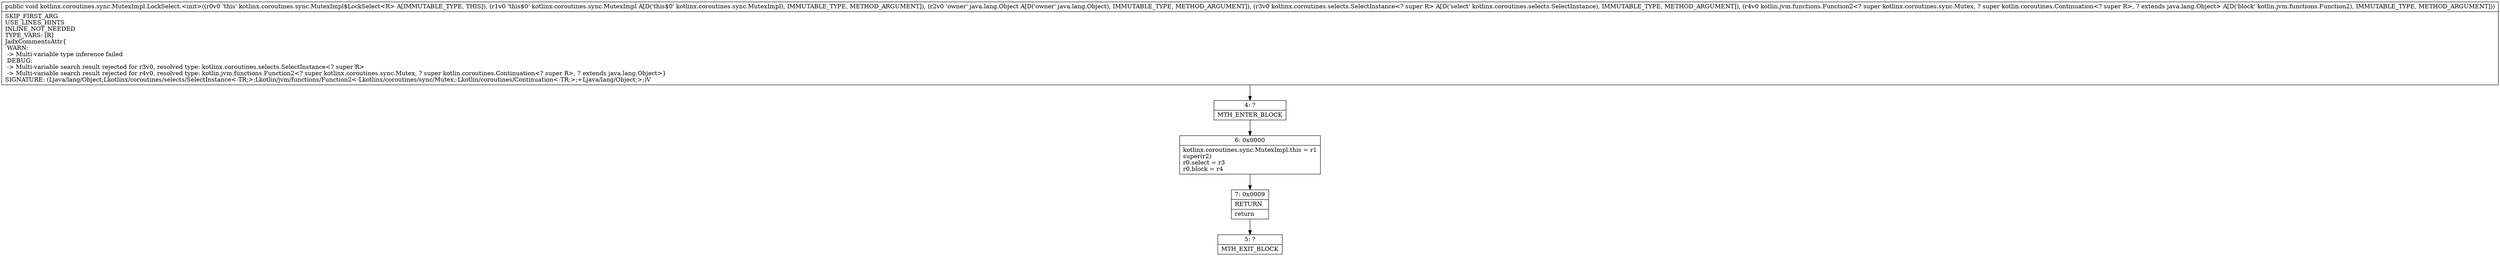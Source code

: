 digraph "CFG forkotlinx.coroutines.sync.MutexImpl.LockSelect.\<init\>(Lkotlinx\/coroutines\/sync\/MutexImpl;Ljava\/lang\/Object;Lkotlinx\/coroutines\/selects\/SelectInstance;Lkotlin\/jvm\/functions\/Function2;)V" {
Node_4 [shape=record,label="{4\:\ ?|MTH_ENTER_BLOCK\l}"];
Node_6 [shape=record,label="{6\:\ 0x0000|kotlinx.coroutines.sync.MutexImpl.this = r1\lsuper(r2)\lr0.select = r3\lr0.block = r4\l}"];
Node_7 [shape=record,label="{7\:\ 0x0009|RETURN\l|return\l}"];
Node_5 [shape=record,label="{5\:\ ?|MTH_EXIT_BLOCK\l}"];
MethodNode[shape=record,label="{public void kotlinx.coroutines.sync.MutexImpl.LockSelect.\<init\>((r0v0 'this' kotlinx.coroutines.sync.MutexImpl$LockSelect\<R\> A[IMMUTABLE_TYPE, THIS]), (r1v0 'this$0' kotlinx.coroutines.sync.MutexImpl A[D('this$0' kotlinx.coroutines.sync.MutexImpl), IMMUTABLE_TYPE, METHOD_ARGUMENT]), (r2v0 'owner' java.lang.Object A[D('owner' java.lang.Object), IMMUTABLE_TYPE, METHOD_ARGUMENT]), (r3v0 kotlinx.coroutines.selects.SelectInstance\<? super R\> A[D('select' kotlinx.coroutines.selects.SelectInstance), IMMUTABLE_TYPE, METHOD_ARGUMENT]), (r4v0 kotlin.jvm.functions.Function2\<? super kotlinx.coroutines.sync.Mutex, ? super kotlin.coroutines.Continuation\<? super R\>, ? extends java.lang.Object\> A[D('block' kotlin.jvm.functions.Function2), IMMUTABLE_TYPE, METHOD_ARGUMENT]))  | SKIP_FIRST_ARG\lUSE_LINES_HINTS\lINLINE_NOT_NEEDED\lTYPE_VARS: [R]\lJadxCommentsAttr\{\l WARN: \l \-\> Multi\-variable type inference failed\l DEBUG: \l \-\> Multi\-variable search result rejected for r3v0, resolved type: kotlinx.coroutines.selects.SelectInstance\<? super R\>\l \-\> Multi\-variable search result rejected for r4v0, resolved type: kotlin.jvm.functions.Function2\<? super kotlinx.coroutines.sync.Mutex, ? super kotlin.coroutines.Continuation\<? super R\>, ? extends java.lang.Object\>\}\lSIGNATURE: (Ljava\/lang\/Object;Lkotlinx\/coroutines\/selects\/SelectInstance\<\-TR;\>;Lkotlin\/jvm\/functions\/Function2\<\-Lkotlinx\/coroutines\/sync\/Mutex;\-Lkotlin\/coroutines\/Continuation\<\-TR;\>;+Ljava\/lang\/Object;\>;)V\l}"];
MethodNode -> Node_4;Node_4 -> Node_6;
Node_6 -> Node_7;
Node_7 -> Node_5;
}

